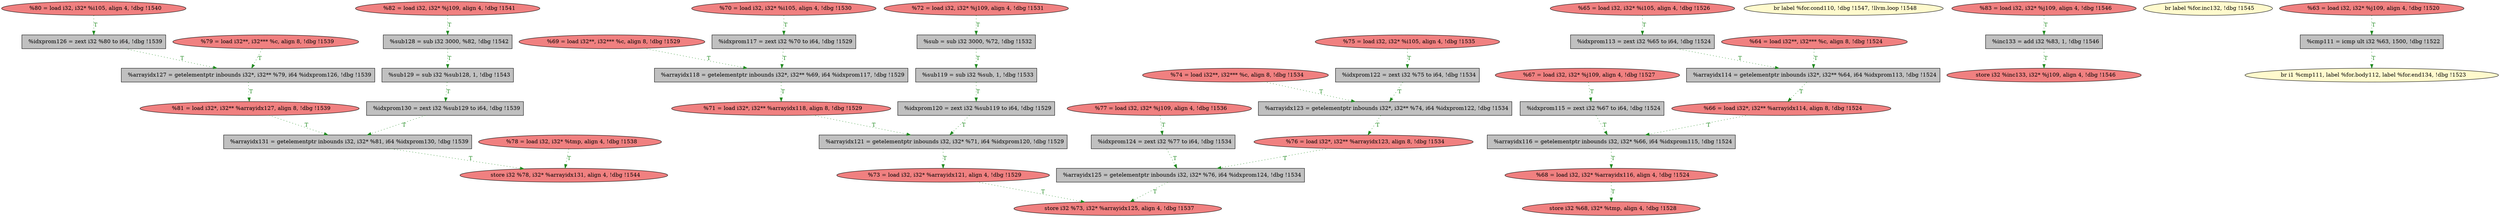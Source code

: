
digraph G {


node7689 [fillcolor=lightcoral,label="  %80 = load i32, i32* %i105, align 4, !dbg !1540",shape=ellipse,style=filled ]
node7688 [fillcolor=lightcoral,label="  %78 = load i32, i32* %tmp, align 4, !dbg !1538",shape=ellipse,style=filled ]
node7686 [fillcolor=lightcoral,label="  %76 = load i32*, i32** %arrayidx123, align 8, !dbg !1534",shape=ellipse,style=filled ]
node7684 [fillcolor=lightcoral,label="  %67 = load i32, i32* %j109, align 4, !dbg !1527",shape=ellipse,style=filled ]
node7683 [fillcolor=lightcoral,label="  %77 = load i32, i32* %j109, align 4, !dbg !1536",shape=ellipse,style=filled ]
node7681 [fillcolor=lightcoral,label="  %73 = load i32, i32* %arrayidx121, align 4, !dbg !1529",shape=ellipse,style=filled ]
node7678 [fillcolor=grey,label="  %arrayidx116 = getelementptr inbounds i32, i32* %66, i64 %idxprom115, !dbg !1524",shape=rectangle,style=filled ]
node7676 [fillcolor=grey,label="  %arrayidx121 = getelementptr inbounds i32, i32* %71, i64 %idxprom120, !dbg !1529",shape=rectangle,style=filled ]
node7650 [fillcolor=lightcoral,label="  %69 = load i32**, i32*** %c, align 8, !dbg !1529",shape=ellipse,style=filled ]
node7682 [fillcolor=lightcoral,label="  %75 = load i32, i32* %i105, align 4, !dbg !1535",shape=ellipse,style=filled ]
node7653 [fillcolor=lemonchiffon,label="  br label %for.cond110, !dbg !1547, !llvm.loop !1548",shape=ellipse,style=filled ]
node7687 [fillcolor=grey,label="  %arrayidx125 = getelementptr inbounds i32, i32* %76, i64 %idxprom124, !dbg !1534",shape=rectangle,style=filled ]
node7640 [fillcolor=lightcoral,label="  store i32 %inc133, i32* %j109, align 4, !dbg !1546",shape=ellipse,style=filled ]
node7661 [fillcolor=lightcoral,label="  %74 = load i32**, i32*** %c, align 8, !dbg !1534",shape=ellipse,style=filled ]
node7662 [fillcolor=grey,label="  %arrayidx131 = getelementptr inbounds i32, i32* %81, i64 %idxprom130, !dbg !1539",shape=rectangle,style=filled ]
node7659 [fillcolor=grey,label="  %idxprom113 = zext i32 %65 to i64, !dbg !1524",shape=rectangle,style=filled ]
node7649 [fillcolor=lightcoral,label="  %68 = load i32, i32* %arrayidx116, align 4, !dbg !1524",shape=ellipse,style=filled ]
node7679 [fillcolor=lightcoral,label="  %66 = load i32*, i32** %arrayidx114, align 8, !dbg !1524",shape=ellipse,style=filled ]
node7651 [fillcolor=lightcoral,label="  store i32 %73, i32* %arrayidx125, align 4, !dbg !1537",shape=ellipse,style=filled ]
node7647 [fillcolor=lightcoral,label="  %70 = load i32, i32* %i105, align 4, !dbg !1530",shape=ellipse,style=filled ]
node7669 [fillcolor=lightcoral,label="  %64 = load i32**, i32*** %c, align 8, !dbg !1524",shape=ellipse,style=filled ]
node7670 [fillcolor=lightcoral,label="  %65 = load i32, i32* %i105, align 4, !dbg !1526",shape=ellipse,style=filled ]
node7646 [fillcolor=grey,label="  %idxprom126 = zext i32 %80 to i64, !dbg !1539",shape=rectangle,style=filled ]
node7654 [fillcolor=lemonchiffon,label="  br label %for.inc132, !dbg !1545",shape=ellipse,style=filled ]
node7648 [fillcolor=lightcoral,label="  %72 = load i32, i32* %j109, align 4, !dbg !1531",shape=ellipse,style=filled ]
node7644 [fillcolor=lightcoral,label="  %81 = load i32*, i32** %arrayidx127, align 8, !dbg !1539",shape=ellipse,style=filled ]
node7642 [fillcolor=grey,label="  %sub128 = sub i32 3000, %82, !dbg !1542",shape=rectangle,style=filled ]
node7655 [fillcolor=lightcoral,label="  store i32 %78, i32* %arrayidx131, align 4, !dbg !1544",shape=ellipse,style=filled ]
node7652 [fillcolor=grey,label="  %idxprom117 = zext i32 %70 to i64, !dbg !1529",shape=rectangle,style=filled ]
node7643 [fillcolor=lightcoral,label="  %82 = load i32, i32* %j109, align 4, !dbg !1541",shape=ellipse,style=filled ]
node7666 [fillcolor=lemonchiffon,label="  br i1 %cmp111, label %for.body112, label %for.end134, !dbg !1523",shape=ellipse,style=filled ]
node7672 [fillcolor=lightcoral,label="  %71 = load i32*, i32** %arrayidx118, align 8, !dbg !1529",shape=ellipse,style=filled ]
node7680 [fillcolor=lightcoral,label="  %79 = load i32**, i32*** %c, align 8, !dbg !1539",shape=ellipse,style=filled ]
node7645 [fillcolor=grey,label="  %arrayidx127 = getelementptr inbounds i32*, i32** %79, i64 %idxprom126, !dbg !1539",shape=rectangle,style=filled ]
node7667 [fillcolor=grey,label="  %idxprom122 = zext i32 %75 to i64, !dbg !1534",shape=rectangle,style=filled ]
node7677 [fillcolor=grey,label="  %idxprom120 = zext i32 %sub119 to i64, !dbg !1529",shape=rectangle,style=filled ]
node7656 [fillcolor=grey,label="  %cmp111 = icmp ult i32 %63, 1500, !dbg !1522",shape=rectangle,style=filled ]
node7641 [fillcolor=lightcoral,label="  %83 = load i32, i32* %j109, align 4, !dbg !1546",shape=ellipse,style=filled ]
node7657 [fillcolor=grey,label="  %sub129 = sub i32 %sub128, 1, !dbg !1543",shape=rectangle,style=filled ]
node7660 [fillcolor=grey,label="  %idxprom115 = zext i32 %67 to i64, !dbg !1524",shape=rectangle,style=filled ]
node7671 [fillcolor=grey,label="  %arrayidx118 = getelementptr inbounds i32*, i32** %69, i64 %idxprom117, !dbg !1529",shape=rectangle,style=filled ]
node7658 [fillcolor=grey,label="  %arrayidx114 = getelementptr inbounds i32*, i32** %64, i64 %idxprom113, !dbg !1524",shape=rectangle,style=filled ]
node7663 [fillcolor=lightcoral,label="  %63 = load i32, i32* %j109, align 4, !dbg !1520",shape=ellipse,style=filled ]
node7664 [fillcolor=grey,label="  %idxprom130 = zext i32 %sub129 to i64, !dbg !1539",shape=rectangle,style=filled ]
node7665 [fillcolor=lightcoral,label="  store i32 %68, i32* %tmp, align 4, !dbg !1528",shape=ellipse,style=filled ]
node7685 [fillcolor=grey,label="  %arrayidx123 = getelementptr inbounds i32*, i32** %74, i64 %idxprom122, !dbg !1534",shape=rectangle,style=filled ]
node7668 [fillcolor=grey,label="  %idxprom124 = zext i32 %77 to i64, !dbg !1534",shape=rectangle,style=filled ]
node7673 [fillcolor=grey,label="  %inc133 = add i32 %83, 1, !dbg !1546",shape=rectangle,style=filled ]
node7674 [fillcolor=grey,label="  %sub = sub i32 3000, %72, !dbg !1532",shape=rectangle,style=filled ]
node7675 [fillcolor=grey,label="  %sub119 = sub i32 %sub, 1, !dbg !1533",shape=rectangle,style=filled ]

node7669->node7658 [style=dotted,color=forestgreen,label="T",fontcolor=forestgreen ]
node7668->node7687 [style=dotted,color=forestgreen,label="T",fontcolor=forestgreen ]
node7673->node7640 [style=dotted,color=forestgreen,label="T",fontcolor=forestgreen ]
node7667->node7685 [style=dotted,color=forestgreen,label="T",fontcolor=forestgreen ]
node7677->node7676 [style=dotted,color=forestgreen,label="T",fontcolor=forestgreen ]
node7656->node7666 [style=dotted,color=forestgreen,label="T",fontcolor=forestgreen ]
node7659->node7658 [style=dotted,color=forestgreen,label="T",fontcolor=forestgreen ]
node7681->node7651 [style=dotted,color=forestgreen,label="T",fontcolor=forestgreen ]
node7660->node7678 [style=dotted,color=forestgreen,label="T",fontcolor=forestgreen ]
node7679->node7678 [style=dotted,color=forestgreen,label="T",fontcolor=forestgreen ]
node7643->node7642 [style=dotted,color=forestgreen,label="T",fontcolor=forestgreen ]
node7688->node7655 [style=dotted,color=forestgreen,label="T",fontcolor=forestgreen ]
node7652->node7671 [style=dotted,color=forestgreen,label="T",fontcolor=forestgreen ]
node7642->node7657 [style=dotted,color=forestgreen,label="T",fontcolor=forestgreen ]
node7657->node7664 [style=dotted,color=forestgreen,label="T",fontcolor=forestgreen ]
node7671->node7672 [style=dotted,color=forestgreen,label="T",fontcolor=forestgreen ]
node7650->node7671 [style=dotted,color=forestgreen,label="T",fontcolor=forestgreen ]
node7664->node7662 [style=dotted,color=forestgreen,label="T",fontcolor=forestgreen ]
node7686->node7687 [style=dotted,color=forestgreen,label="T",fontcolor=forestgreen ]
node7676->node7681 [style=dotted,color=forestgreen,label="T",fontcolor=forestgreen ]
node7684->node7660 [style=dotted,color=forestgreen,label="T",fontcolor=forestgreen ]
node7663->node7656 [style=dotted,color=forestgreen,label="T",fontcolor=forestgreen ]
node7644->node7662 [style=dotted,color=forestgreen,label="T",fontcolor=forestgreen ]
node7689->node7646 [style=dotted,color=forestgreen,label="T",fontcolor=forestgreen ]
node7687->node7651 [style=dotted,color=forestgreen,label="T",fontcolor=forestgreen ]
node7683->node7668 [style=dotted,color=forestgreen,label="T",fontcolor=forestgreen ]
node7662->node7655 [style=dotted,color=forestgreen,label="T",fontcolor=forestgreen ]
node7680->node7645 [style=dotted,color=forestgreen,label="T",fontcolor=forestgreen ]
node7648->node7674 [style=dotted,color=forestgreen,label="T",fontcolor=forestgreen ]
node7674->node7675 [style=dotted,color=forestgreen,label="T",fontcolor=forestgreen ]
node7658->node7679 [style=dotted,color=forestgreen,label="T",fontcolor=forestgreen ]
node7672->node7676 [style=dotted,color=forestgreen,label="T",fontcolor=forestgreen ]
node7675->node7677 [style=dotted,color=forestgreen,label="T",fontcolor=forestgreen ]
node7641->node7673 [style=dotted,color=forestgreen,label="T",fontcolor=forestgreen ]
node7682->node7667 [style=dotted,color=forestgreen,label="T",fontcolor=forestgreen ]
node7647->node7652 [style=dotted,color=forestgreen,label="T",fontcolor=forestgreen ]
node7649->node7665 [style=dotted,color=forestgreen,label="T",fontcolor=forestgreen ]
node7670->node7659 [style=dotted,color=forestgreen,label="T",fontcolor=forestgreen ]
node7685->node7686 [style=dotted,color=forestgreen,label="T",fontcolor=forestgreen ]
node7646->node7645 [style=dotted,color=forestgreen,label="T",fontcolor=forestgreen ]
node7645->node7644 [style=dotted,color=forestgreen,label="T",fontcolor=forestgreen ]
node7678->node7649 [style=dotted,color=forestgreen,label="T",fontcolor=forestgreen ]
node7661->node7685 [style=dotted,color=forestgreen,label="T",fontcolor=forestgreen ]


}
